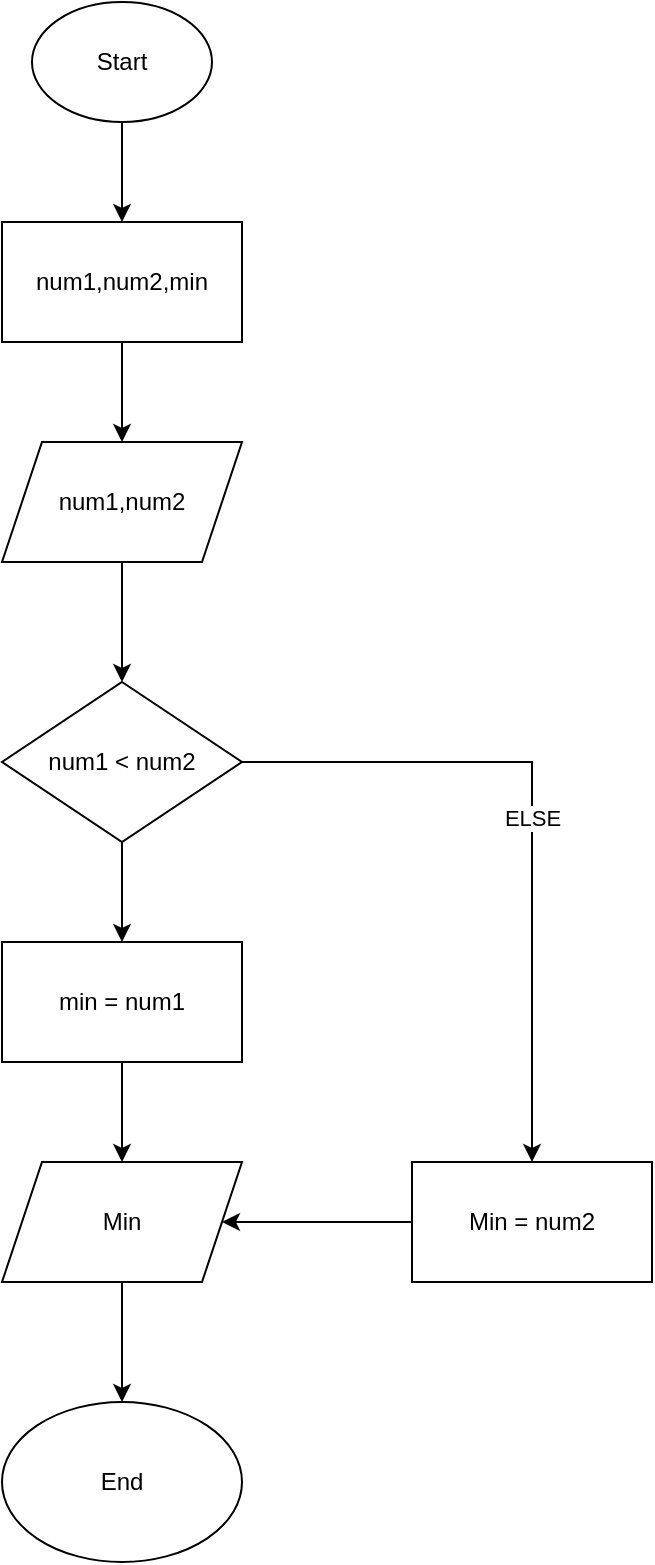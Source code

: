 <mxfile version="25.0.3">
  <diagram id="C5RBs43oDa-KdzZeNtuy" name="Page-1">
    <mxGraphModel dx="1050" dy="557" grid="1" gridSize="10" guides="1" tooltips="1" connect="1" arrows="1" fold="1" page="1" pageScale="1" pageWidth="827" pageHeight="1169" math="0" shadow="0">
      <root>
        <mxCell id="WIyWlLk6GJQsqaUBKTNV-0" />
        <mxCell id="WIyWlLk6GJQsqaUBKTNV-1" parent="WIyWlLk6GJQsqaUBKTNV-0" />
        <mxCell id="I2UOCBHj402mOKWglsnB-2" value="" style="edgeStyle=orthogonalEdgeStyle;rounded=0;orthogonalLoop=1;jettySize=auto;html=1;" edge="1" parent="WIyWlLk6GJQsqaUBKTNV-1" source="I2UOCBHj402mOKWglsnB-0" target="I2UOCBHj402mOKWglsnB-1">
          <mxGeometry relative="1" as="geometry" />
        </mxCell>
        <mxCell id="I2UOCBHj402mOKWglsnB-0" value="Start" style="ellipse;whiteSpace=wrap;html=1;" vertex="1" parent="WIyWlLk6GJQsqaUBKTNV-1">
          <mxGeometry x="340" y="20" width="90" height="60" as="geometry" />
        </mxCell>
        <mxCell id="I2UOCBHj402mOKWglsnB-4" value="" style="edgeStyle=orthogonalEdgeStyle;rounded=0;orthogonalLoop=1;jettySize=auto;html=1;" edge="1" parent="WIyWlLk6GJQsqaUBKTNV-1" source="I2UOCBHj402mOKWglsnB-1" target="I2UOCBHj402mOKWglsnB-3">
          <mxGeometry relative="1" as="geometry" />
        </mxCell>
        <mxCell id="I2UOCBHj402mOKWglsnB-1" value="num1,num2,min" style="rounded=0;whiteSpace=wrap;html=1;" vertex="1" parent="WIyWlLk6GJQsqaUBKTNV-1">
          <mxGeometry x="325" y="130" width="120" height="60" as="geometry" />
        </mxCell>
        <mxCell id="I2UOCBHj402mOKWglsnB-6" value="" style="edgeStyle=orthogonalEdgeStyle;rounded=0;orthogonalLoop=1;jettySize=auto;html=1;" edge="1" parent="WIyWlLk6GJQsqaUBKTNV-1" source="I2UOCBHj402mOKWglsnB-3">
          <mxGeometry relative="1" as="geometry">
            <mxPoint x="385" y="360" as="targetPoint" />
          </mxGeometry>
        </mxCell>
        <mxCell id="I2UOCBHj402mOKWglsnB-3" value="num1,num2" style="shape=parallelogram;perimeter=parallelogramPerimeter;whiteSpace=wrap;html=1;fixedSize=1;" vertex="1" parent="WIyWlLk6GJQsqaUBKTNV-1">
          <mxGeometry x="325" y="240" width="120" height="60" as="geometry" />
        </mxCell>
        <mxCell id="I2UOCBHj402mOKWglsnB-9" value="" style="edgeStyle=orthogonalEdgeStyle;rounded=0;orthogonalLoop=1;jettySize=auto;html=1;" edge="1" parent="WIyWlLk6GJQsqaUBKTNV-1" source="I2UOCBHj402mOKWglsnB-7" target="I2UOCBHj402mOKWglsnB-8">
          <mxGeometry relative="1" as="geometry" />
        </mxCell>
        <mxCell id="I2UOCBHj402mOKWglsnB-15" value="ELSE" style="edgeStyle=orthogonalEdgeStyle;rounded=0;orthogonalLoop=1;jettySize=auto;html=1;" edge="1" parent="WIyWlLk6GJQsqaUBKTNV-1" source="I2UOCBHj402mOKWglsnB-7" target="I2UOCBHj402mOKWglsnB-14">
          <mxGeometry relative="1" as="geometry" />
        </mxCell>
        <mxCell id="I2UOCBHj402mOKWglsnB-7" value="num1 &amp;lt; num2" style="rhombus;whiteSpace=wrap;html=1;" vertex="1" parent="WIyWlLk6GJQsqaUBKTNV-1">
          <mxGeometry x="325" y="360" width="120" height="80" as="geometry" />
        </mxCell>
        <mxCell id="I2UOCBHj402mOKWglsnB-11" value="" style="edgeStyle=orthogonalEdgeStyle;rounded=0;orthogonalLoop=1;jettySize=auto;html=1;" edge="1" parent="WIyWlLk6GJQsqaUBKTNV-1" source="I2UOCBHj402mOKWglsnB-8" target="I2UOCBHj402mOKWglsnB-10">
          <mxGeometry relative="1" as="geometry" />
        </mxCell>
        <mxCell id="I2UOCBHj402mOKWglsnB-8" value="min = num1" style="rounded=0;whiteSpace=wrap;html=1;" vertex="1" parent="WIyWlLk6GJQsqaUBKTNV-1">
          <mxGeometry x="325" y="490" width="120" height="60" as="geometry" />
        </mxCell>
        <mxCell id="I2UOCBHj402mOKWglsnB-13" value="" style="edgeStyle=orthogonalEdgeStyle;rounded=0;orthogonalLoop=1;jettySize=auto;html=1;" edge="1" parent="WIyWlLk6GJQsqaUBKTNV-1" source="I2UOCBHj402mOKWglsnB-10" target="I2UOCBHj402mOKWglsnB-12">
          <mxGeometry relative="1" as="geometry" />
        </mxCell>
        <mxCell id="I2UOCBHj402mOKWglsnB-10" value="Min" style="shape=parallelogram;perimeter=parallelogramPerimeter;whiteSpace=wrap;html=1;fixedSize=1;" vertex="1" parent="WIyWlLk6GJQsqaUBKTNV-1">
          <mxGeometry x="325" y="600" width="120" height="60" as="geometry" />
        </mxCell>
        <mxCell id="I2UOCBHj402mOKWglsnB-12" value="End" style="ellipse;whiteSpace=wrap;html=1;" vertex="1" parent="WIyWlLk6GJQsqaUBKTNV-1">
          <mxGeometry x="325" y="720" width="120" height="80" as="geometry" />
        </mxCell>
        <mxCell id="I2UOCBHj402mOKWglsnB-16" value="" style="edgeStyle=orthogonalEdgeStyle;rounded=0;orthogonalLoop=1;jettySize=auto;html=1;" edge="1" parent="WIyWlLk6GJQsqaUBKTNV-1" source="I2UOCBHj402mOKWglsnB-14" target="I2UOCBHj402mOKWglsnB-10">
          <mxGeometry relative="1" as="geometry" />
        </mxCell>
        <mxCell id="I2UOCBHj402mOKWglsnB-14" value="Min = num2" style="rounded=0;whiteSpace=wrap;html=1;" vertex="1" parent="WIyWlLk6GJQsqaUBKTNV-1">
          <mxGeometry x="530" y="600" width="120" height="60" as="geometry" />
        </mxCell>
      </root>
    </mxGraphModel>
  </diagram>
</mxfile>
